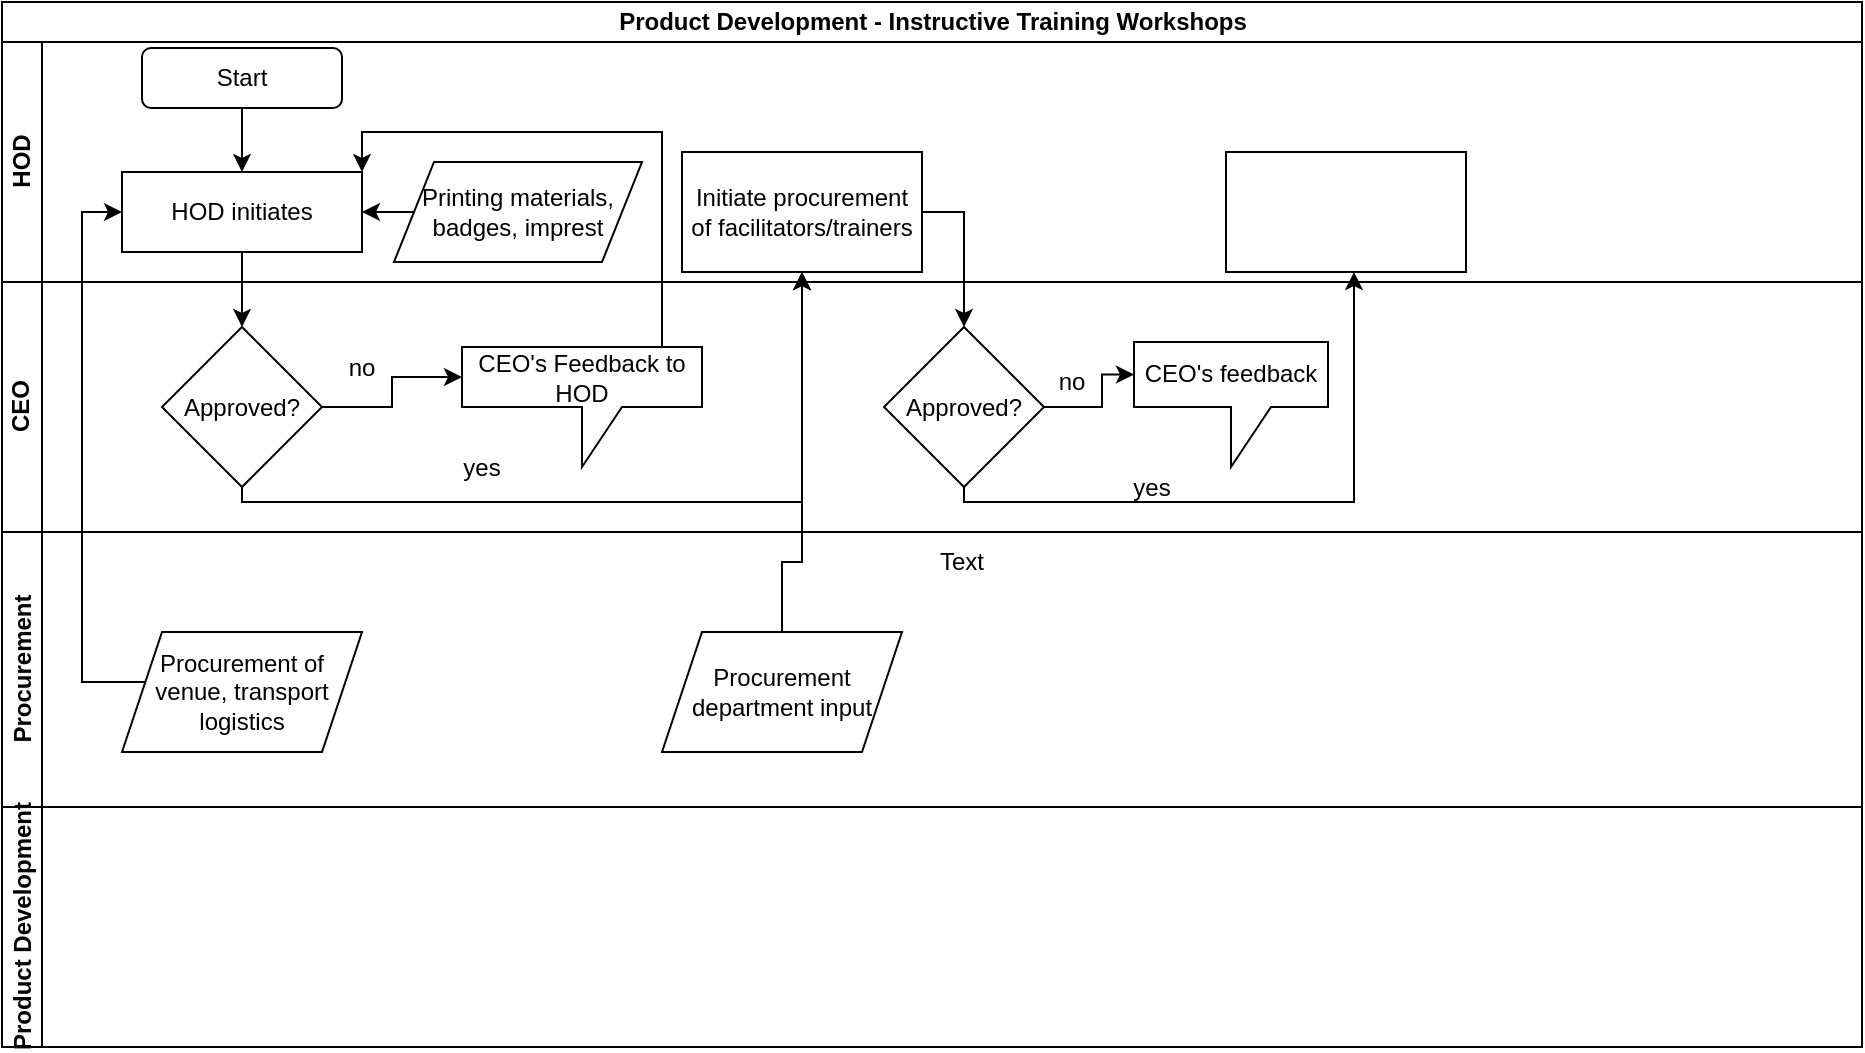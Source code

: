 <mxfile version="13.6.5" type="github">
  <diagram id="vVYcCNFhCBqixPrSpccl" name="Page-1">
    <mxGraphModel dx="1038" dy="547" grid="1" gridSize="10" guides="1" tooltips="1" connect="1" arrows="1" fold="1" page="1" pageScale="1" pageWidth="1169" pageHeight="827" math="0" shadow="0">
      <root>
        <mxCell id="0" />
        <mxCell id="1" parent="0" />
        <mxCell id="YHDUnjzckUYfYjCSyQm6-1" value="Product Development - Instructive Training Workshops" style="swimlane;html=1;childLayout=stackLayout;resizeParent=1;resizeParentMax=0;horizontal=1;startSize=20;horizontalStack=0;" vertex="1" parent="1">
          <mxGeometry x="30" y="10" width="930" height="522.5" as="geometry" />
        </mxCell>
        <mxCell id="YHDUnjzckUYfYjCSyQm6-2" value="HOD" style="swimlane;html=1;startSize=20;horizontal=0;" vertex="1" parent="YHDUnjzckUYfYjCSyQm6-1">
          <mxGeometry y="20" width="930" height="120" as="geometry" />
        </mxCell>
        <mxCell id="YHDUnjzckUYfYjCSyQm6-6" value="Start" style="rounded=1;whiteSpace=wrap;html=1;" vertex="1" parent="YHDUnjzckUYfYjCSyQm6-2">
          <mxGeometry x="70" y="3" width="100" height="30" as="geometry" />
        </mxCell>
        <mxCell id="YHDUnjzckUYfYjCSyQm6-33" value="" style="whiteSpace=wrap;html=1;rounded=0;" vertex="1" parent="YHDUnjzckUYfYjCSyQm6-2">
          <mxGeometry x="612" y="55" width="120" height="60" as="geometry" />
        </mxCell>
        <mxCell id="YHDUnjzckUYfYjCSyQm6-19" value="Initiate procurement of facilitators/trainers" style="whiteSpace=wrap;html=1;rounded=0;" vertex="1" parent="YHDUnjzckUYfYjCSyQm6-2">
          <mxGeometry x="340" y="55" width="120" height="60" as="geometry" />
        </mxCell>
        <mxCell id="YHDUnjzckUYfYjCSyQm6-7" value="HOD initiates" style="rounded=0;whiteSpace=wrap;html=1;" vertex="1" parent="YHDUnjzckUYfYjCSyQm6-2">
          <mxGeometry x="60" y="65" width="120" height="40" as="geometry" />
        </mxCell>
        <mxCell id="YHDUnjzckUYfYjCSyQm6-14" value="" style="edgeStyle=orthogonalEdgeStyle;rounded=0;orthogonalLoop=1;jettySize=auto;html=1;entryX=0.5;entryY=0;entryDx=0;entryDy=0;" edge="1" parent="YHDUnjzckUYfYjCSyQm6-2" source="YHDUnjzckUYfYjCSyQm6-6" target="YHDUnjzckUYfYjCSyQm6-7">
          <mxGeometry relative="1" as="geometry">
            <mxPoint x="120" y="60" as="targetPoint" />
          </mxGeometry>
        </mxCell>
        <mxCell id="YHDUnjzckUYfYjCSyQm6-3" value="CEO" style="swimlane;html=1;startSize=20;horizontal=0;" vertex="1" parent="YHDUnjzckUYfYjCSyQm6-1">
          <mxGeometry y="140" width="930" height="125" as="geometry" />
        </mxCell>
        <mxCell id="YHDUnjzckUYfYjCSyQm6-42" value="no" style="text;html=1;strokeColor=none;fillColor=none;align=center;verticalAlign=middle;whiteSpace=wrap;rounded=0;" vertex="1" parent="YHDUnjzckUYfYjCSyQm6-3">
          <mxGeometry x="515" y="40" width="40" height="20" as="geometry" />
        </mxCell>
        <mxCell id="YHDUnjzckUYfYjCSyQm6-38" value="CEO&#39;s feedback" style="shape=callout;whiteSpace=wrap;html=1;perimeter=calloutPerimeter;" vertex="1" parent="YHDUnjzckUYfYjCSyQm6-3">
          <mxGeometry x="566" y="30" width="97" height="62.5" as="geometry" />
        </mxCell>
        <mxCell id="YHDUnjzckUYfYjCSyQm6-26" value="no" style="text;html=1;strokeColor=none;fillColor=none;align=center;verticalAlign=middle;whiteSpace=wrap;rounded=0;" vertex="1" parent="YHDUnjzckUYfYjCSyQm6-3">
          <mxGeometry x="160" y="32.5" width="40" height="20" as="geometry" />
        </mxCell>
        <mxCell id="YHDUnjzckUYfYjCSyQm6-31" value="Approved?" style="rhombus;whiteSpace=wrap;html=1;rounded=0;" vertex="1" parent="YHDUnjzckUYfYjCSyQm6-3">
          <mxGeometry x="441" y="22.5" width="80" height="80" as="geometry" />
        </mxCell>
        <mxCell id="YHDUnjzckUYfYjCSyQm6-21" value="CEO&#39;s Feedback to HOD" style="shape=callout;whiteSpace=wrap;html=1;perimeter=calloutPerimeter;" vertex="1" parent="YHDUnjzckUYfYjCSyQm6-3">
          <mxGeometry x="230" y="32.5" width="120" height="60" as="geometry" />
        </mxCell>
        <mxCell id="YHDUnjzckUYfYjCSyQm6-17" value="Approved?" style="rhombus;whiteSpace=wrap;html=1;rounded=0;" vertex="1" parent="YHDUnjzckUYfYjCSyQm6-3">
          <mxGeometry x="80" y="22.5" width="80" height="80" as="geometry" />
        </mxCell>
        <mxCell id="YHDUnjzckUYfYjCSyQm6-23" value="" style="edgeStyle=orthogonalEdgeStyle;rounded=0;orthogonalLoop=1;jettySize=auto;html=1;entryX=0;entryY=0;entryDx=0;entryDy=15;entryPerimeter=0;" edge="1" parent="YHDUnjzckUYfYjCSyQm6-3" source="YHDUnjzckUYfYjCSyQm6-17" target="YHDUnjzckUYfYjCSyQm6-21">
          <mxGeometry relative="1" as="geometry">
            <mxPoint x="230" y="62.5" as="targetPoint" />
          </mxGeometry>
        </mxCell>
        <mxCell id="YHDUnjzckUYfYjCSyQm6-24" value="yes" style="text;html=1;strokeColor=none;fillColor=none;align=center;verticalAlign=middle;whiteSpace=wrap;rounded=0;" vertex="1" parent="YHDUnjzckUYfYjCSyQm6-3">
          <mxGeometry x="220" y="82.5" width="40" height="20" as="geometry" />
        </mxCell>
        <mxCell id="YHDUnjzckUYfYjCSyQm6-35" value="yes" style="text;html=1;strokeColor=none;fillColor=none;align=center;verticalAlign=middle;whiteSpace=wrap;rounded=0;" vertex="1" parent="YHDUnjzckUYfYjCSyQm6-3">
          <mxGeometry x="555" y="92.5" width="40" height="20" as="geometry" />
        </mxCell>
        <mxCell id="YHDUnjzckUYfYjCSyQm6-40" value="" style="edgeStyle=orthogonalEdgeStyle;rounded=0;orthogonalLoop=1;jettySize=auto;html=1;exitX=1;exitY=0.5;exitDx=0;exitDy=0;entryX=0;entryY=0;entryDx=0;entryDy=16.25;entryPerimeter=0;" edge="1" parent="YHDUnjzckUYfYjCSyQm6-3" source="YHDUnjzckUYfYjCSyQm6-31" target="YHDUnjzckUYfYjCSyQm6-38">
          <mxGeometry relative="1" as="geometry">
            <mxPoint x="557" y="40" as="targetPoint" />
            <Array as="points">
              <mxPoint x="550" y="63" />
              <mxPoint x="550" y="46" />
            </Array>
          </mxGeometry>
        </mxCell>
        <mxCell id="YHDUnjzckUYfYjCSyQm6-4" value="Procurement" style="swimlane;html=1;startSize=20;horizontal=0;" vertex="1" parent="YHDUnjzckUYfYjCSyQm6-1">
          <mxGeometry y="265" width="930" height="137.5" as="geometry" />
        </mxCell>
        <mxCell id="YHDUnjzckUYfYjCSyQm6-8" value="Procurement of venue, transport logistics" style="shape=parallelogram;perimeter=parallelogramPerimeter;whiteSpace=wrap;html=1;fixedSize=1;rounded=0;" vertex="1" parent="YHDUnjzckUYfYjCSyQm6-4">
          <mxGeometry x="60" y="50" width="120" height="60" as="geometry" />
        </mxCell>
        <mxCell id="YHDUnjzckUYfYjCSyQm6-28" value="Procurement department input" style="shape=parallelogram;perimeter=parallelogramPerimeter;whiteSpace=wrap;html=1;fixedSize=1;" vertex="1" parent="YHDUnjzckUYfYjCSyQm6-4">
          <mxGeometry x="330" y="50" width="120" height="60" as="geometry" />
        </mxCell>
        <mxCell id="YHDUnjzckUYfYjCSyQm6-5" value="Product Development" style="swimlane;html=1;startSize=20;horizontal=0;" vertex="1" parent="YHDUnjzckUYfYjCSyQm6-1">
          <mxGeometry y="402.5" width="930" height="120" as="geometry" />
        </mxCell>
        <mxCell id="YHDUnjzckUYfYjCSyQm6-16" value="" style="edgeStyle=orthogonalEdgeStyle;rounded=0;orthogonalLoop=1;jettySize=auto;html=1;entryX=0;entryY=0.5;entryDx=0;entryDy=0;" edge="1" parent="YHDUnjzckUYfYjCSyQm6-1" source="YHDUnjzckUYfYjCSyQm6-8" target="YHDUnjzckUYfYjCSyQm6-7">
          <mxGeometry relative="1" as="geometry">
            <mxPoint x="120" y="240" as="targetPoint" />
            <Array as="points">
              <mxPoint x="40" y="340" />
              <mxPoint x="40" y="105" />
            </Array>
          </mxGeometry>
        </mxCell>
        <mxCell id="YHDUnjzckUYfYjCSyQm6-18" value="" style="edgeStyle=orthogonalEdgeStyle;rounded=0;orthogonalLoop=1;jettySize=auto;html=1;" edge="1" parent="YHDUnjzckUYfYjCSyQm6-1" source="YHDUnjzckUYfYjCSyQm6-7" target="YHDUnjzckUYfYjCSyQm6-17">
          <mxGeometry relative="1" as="geometry" />
        </mxCell>
        <mxCell id="YHDUnjzckUYfYjCSyQm6-20" value="" style="edgeStyle=orthogonalEdgeStyle;rounded=0;orthogonalLoop=1;jettySize=auto;html=1;" edge="1" parent="YHDUnjzckUYfYjCSyQm6-1" source="YHDUnjzckUYfYjCSyQm6-17" target="YHDUnjzckUYfYjCSyQm6-19">
          <mxGeometry relative="1" as="geometry">
            <Array as="points">
              <mxPoint x="120" y="250" />
              <mxPoint x="400" y="250" />
            </Array>
          </mxGeometry>
        </mxCell>
        <mxCell id="YHDUnjzckUYfYjCSyQm6-27" value="" style="edgeStyle=orthogonalEdgeStyle;rounded=0;orthogonalLoop=1;jettySize=auto;html=1;entryX=1;entryY=0;entryDx=0;entryDy=0;" edge="1" parent="YHDUnjzckUYfYjCSyQm6-1" source="YHDUnjzckUYfYjCSyQm6-21" target="YHDUnjzckUYfYjCSyQm6-7">
          <mxGeometry relative="1" as="geometry">
            <Array as="points">
              <mxPoint x="330" y="65" />
              <mxPoint x="180" y="65" />
            </Array>
          </mxGeometry>
        </mxCell>
        <mxCell id="YHDUnjzckUYfYjCSyQm6-30" value="" style="edgeStyle=orthogonalEdgeStyle;rounded=0;orthogonalLoop=1;jettySize=auto;html=1;entryX=0.5;entryY=1;entryDx=0;entryDy=0;" edge="1" parent="YHDUnjzckUYfYjCSyQm6-1" source="YHDUnjzckUYfYjCSyQm6-28" target="YHDUnjzckUYfYjCSyQm6-19">
          <mxGeometry relative="1" as="geometry">
            <mxPoint x="400" y="140" as="targetPoint" />
            <Array as="points">
              <mxPoint x="390" y="280" />
              <mxPoint x="400" y="280" />
            </Array>
          </mxGeometry>
        </mxCell>
        <mxCell id="YHDUnjzckUYfYjCSyQm6-32" value="" style="edgeStyle=orthogonalEdgeStyle;rounded=0;orthogonalLoop=1;jettySize=auto;html=1;exitX=1;exitY=0.5;exitDx=0;exitDy=0;" edge="1" parent="YHDUnjzckUYfYjCSyQm6-1" source="YHDUnjzckUYfYjCSyQm6-19" target="YHDUnjzckUYfYjCSyQm6-31">
          <mxGeometry relative="1" as="geometry" />
        </mxCell>
        <mxCell id="YHDUnjzckUYfYjCSyQm6-34" value="" style="edgeStyle=orthogonalEdgeStyle;rounded=0;orthogonalLoop=1;jettySize=auto;html=1;exitX=0.5;exitY=1;exitDx=0;exitDy=0;" edge="1" parent="YHDUnjzckUYfYjCSyQm6-1" source="YHDUnjzckUYfYjCSyQm6-31">
          <mxGeometry relative="1" as="geometry">
            <mxPoint x="497.04" y="236.98" as="sourcePoint" />
            <mxPoint x="676" y="135" as="targetPoint" />
            <Array as="points">
              <mxPoint x="481" y="250" />
              <mxPoint x="676" y="250" />
            </Array>
          </mxGeometry>
        </mxCell>
        <mxCell id="YHDUnjzckUYfYjCSyQm6-11" value="Printing materials, badges, imprest" style="shape=parallelogram;perimeter=parallelogramPerimeter;whiteSpace=wrap;html=1;fixedSize=1;rounded=0;" vertex="1" parent="1">
          <mxGeometry x="226" y="90" width="124" height="50" as="geometry" />
        </mxCell>
        <mxCell id="YHDUnjzckUYfYjCSyQm6-12" value="" style="edgeStyle=orthogonalEdgeStyle;rounded=0;orthogonalLoop=1;jettySize=auto;html=1;entryX=1;entryY=0.5;entryDx=0;entryDy=0;exitX=0;exitY=0.5;exitDx=0;exitDy=0;" edge="1" parent="1" source="YHDUnjzckUYfYjCSyQm6-11" target="YHDUnjzckUYfYjCSyQm6-7">
          <mxGeometry relative="1" as="geometry">
            <mxPoint x="290" y="210" as="sourcePoint" />
          </mxGeometry>
        </mxCell>
        <mxCell id="YHDUnjzckUYfYjCSyQm6-41" value="Text" style="text;html=1;strokeColor=none;fillColor=none;align=center;verticalAlign=middle;whiteSpace=wrap;rounded=0;" vertex="1" parent="1">
          <mxGeometry x="490" y="280" width="40" height="20" as="geometry" />
        </mxCell>
      </root>
    </mxGraphModel>
  </diagram>
</mxfile>
